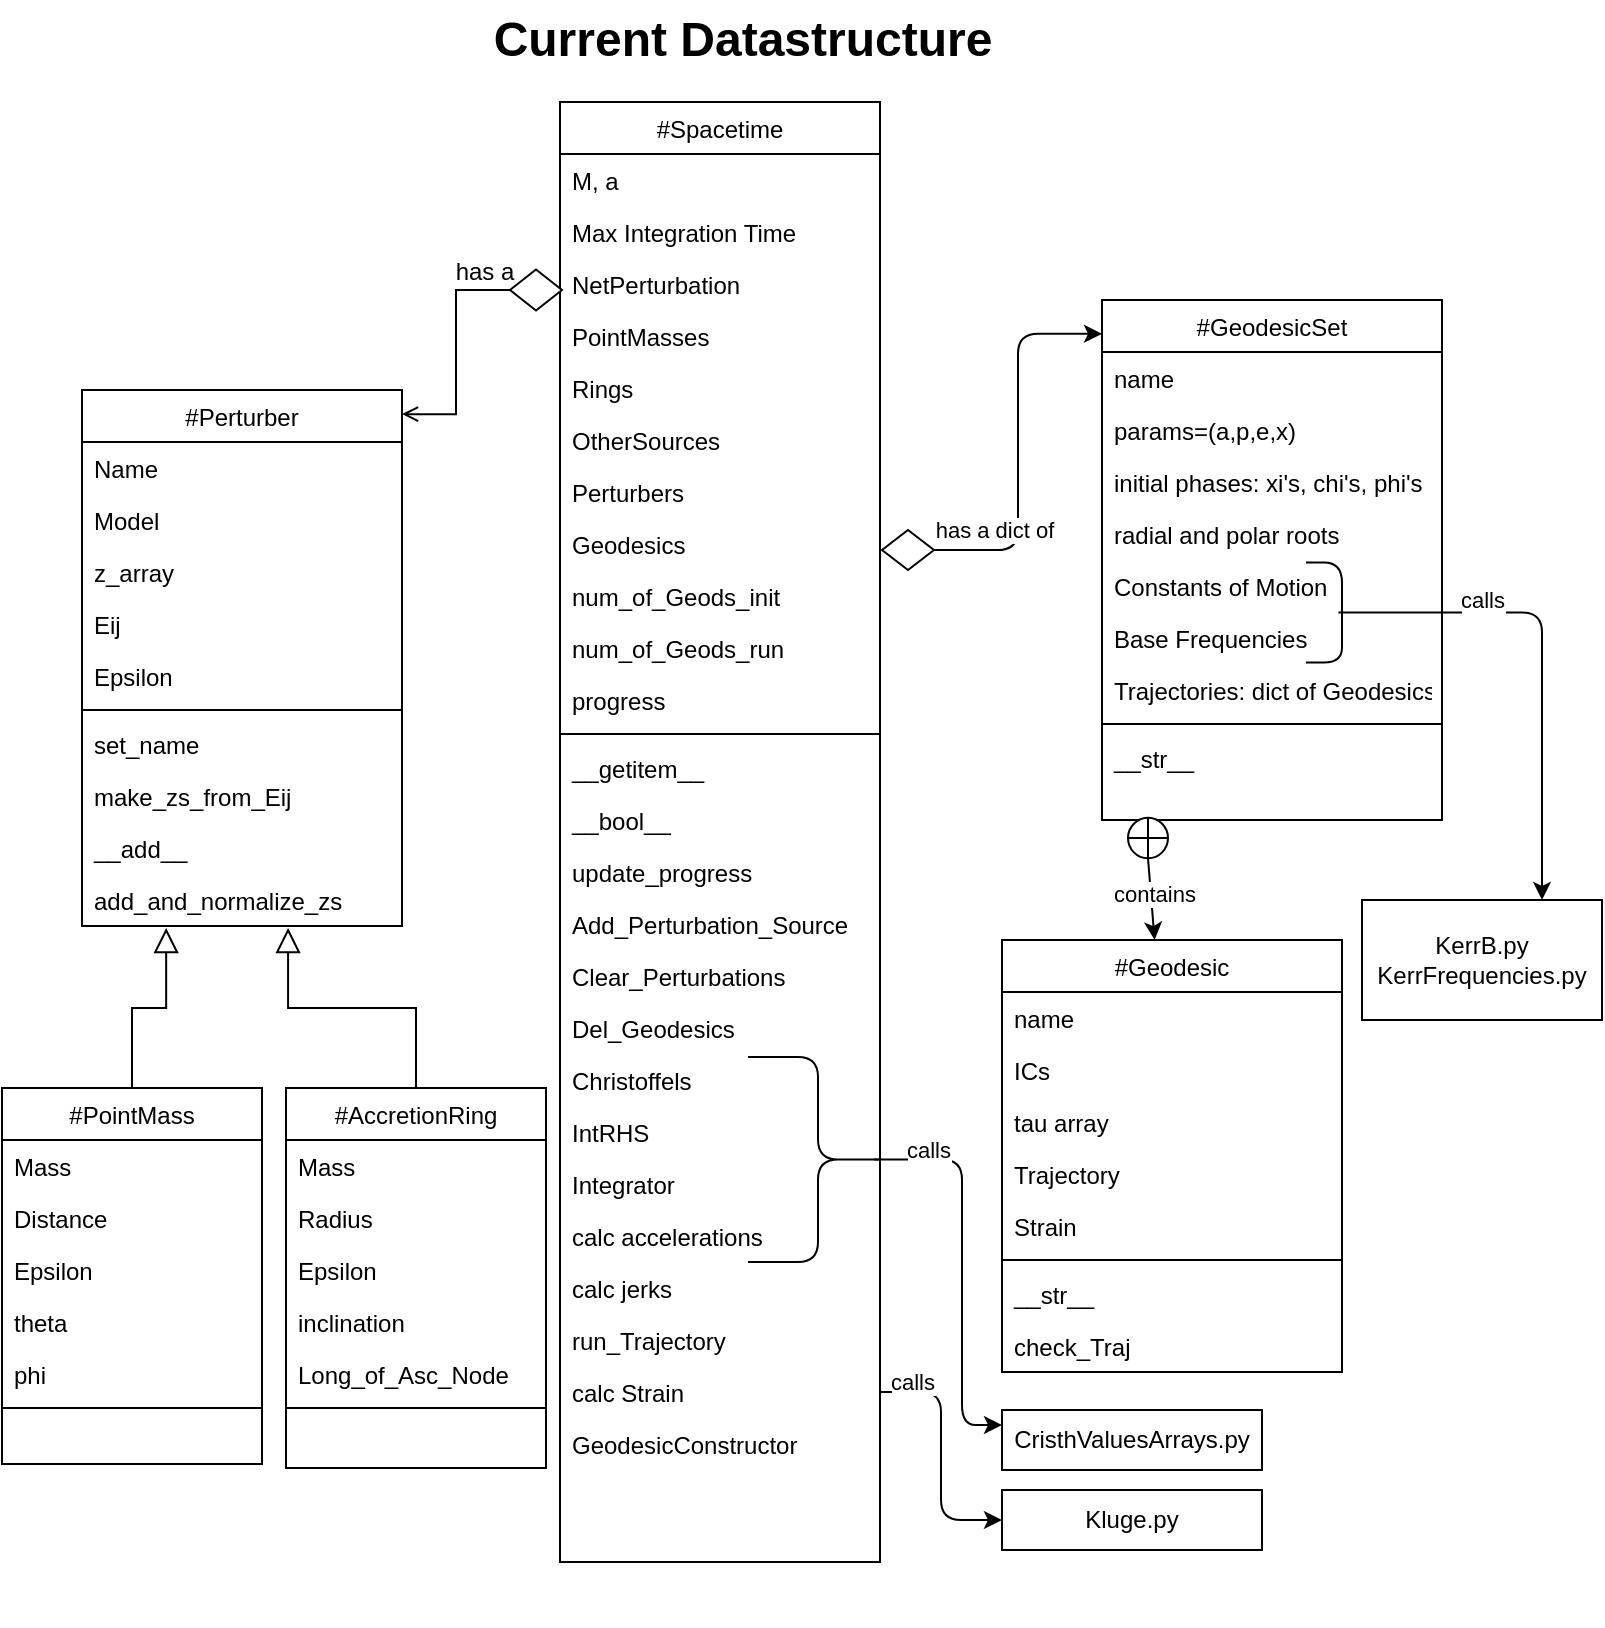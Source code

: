 <mxfile>
    <diagram id="C5RBs43oDa-KdzZeNtuy" name="Page-1">
        <mxGraphModel dx="643" dy="652" grid="1" gridSize="10" guides="1" tooltips="1" connect="1" arrows="1" fold="1" page="1" pageScale="1" pageWidth="827" pageHeight="1169" math="0" shadow="0">
            <root>
                <mxCell id="WIyWlLk6GJQsqaUBKTNV-0"/>
                <mxCell id="WIyWlLk6GJQsqaUBKTNV-1" parent="WIyWlLk6GJQsqaUBKTNV-0"/>
                <mxCell id="zkfFHV4jXpPFQw0GAbJ--0" value="#Perturber" style="swimlane;fontStyle=0;align=center;verticalAlign=top;childLayout=stackLayout;horizontal=1;startSize=26;horizontalStack=0;resizeParent=1;resizeLast=0;collapsible=1;marginBottom=0;rounded=0;shadow=0;strokeWidth=1;" parent="WIyWlLk6GJQsqaUBKTNV-1" vertex="1">
                    <mxGeometry x="60" y="215" width="160" height="268" as="geometry">
                        <mxRectangle x="230" y="140" width="160" height="26" as="alternateBounds"/>
                    </mxGeometry>
                </mxCell>
                <mxCell id="49" value="Name" style="text;align=left;verticalAlign=top;spacingLeft=4;spacingRight=4;overflow=hidden;rotatable=0;points=[[0,0.5],[1,0.5]];portConstraint=eastwest;" parent="zkfFHV4jXpPFQw0GAbJ--0" vertex="1">
                    <mxGeometry y="26" width="160" height="26" as="geometry"/>
                </mxCell>
                <mxCell id="zkfFHV4jXpPFQw0GAbJ--1" value="Model" style="text;align=left;verticalAlign=top;spacingLeft=4;spacingRight=4;overflow=hidden;rotatable=0;points=[[0,0.5],[1,0.5]];portConstraint=eastwest;" parent="zkfFHV4jXpPFQw0GAbJ--0" vertex="1">
                    <mxGeometry y="52" width="160" height="26" as="geometry"/>
                </mxCell>
                <mxCell id="123" value="z_array" style="text;align=left;verticalAlign=top;spacingLeft=4;spacingRight=4;overflow=hidden;rotatable=0;points=[[0,0.5],[1,0.5]];portConstraint=eastwest;rounded=0;shadow=0;html=0;" parent="zkfFHV4jXpPFQw0GAbJ--0" vertex="1">
                    <mxGeometry y="78" width="160" height="26" as="geometry"/>
                </mxCell>
                <mxCell id="zkfFHV4jXpPFQw0GAbJ--2" value="Eij" style="text;align=left;verticalAlign=top;spacingLeft=4;spacingRight=4;overflow=hidden;rotatable=0;points=[[0,0.5],[1,0.5]];portConstraint=eastwest;rounded=0;shadow=0;html=0;" parent="zkfFHV4jXpPFQw0GAbJ--0" vertex="1">
                    <mxGeometry y="104" width="160" height="26" as="geometry"/>
                </mxCell>
                <mxCell id="zkfFHV4jXpPFQw0GAbJ--3" value="Epsilon" style="text;align=left;verticalAlign=top;spacingLeft=4;spacingRight=4;overflow=hidden;rotatable=0;points=[[0,0.5],[1,0.5]];portConstraint=eastwest;rounded=0;shadow=0;html=0;" parent="zkfFHV4jXpPFQw0GAbJ--0" vertex="1">
                    <mxGeometry y="130" width="160" height="26" as="geometry"/>
                </mxCell>
                <mxCell id="zkfFHV4jXpPFQw0GAbJ--4" value="" style="line;html=1;strokeWidth=1;align=left;verticalAlign=middle;spacingTop=-1;spacingLeft=3;spacingRight=3;rotatable=0;labelPosition=right;points=[];portConstraint=eastwest;" parent="zkfFHV4jXpPFQw0GAbJ--0" vertex="1">
                    <mxGeometry y="156" width="160" height="8" as="geometry"/>
                </mxCell>
                <mxCell id="65" value="set_name" style="text;align=left;verticalAlign=top;spacingLeft=4;spacingRight=4;overflow=hidden;rotatable=0;points=[[0,0.5],[1,0.5]];portConstraint=eastwest;" parent="zkfFHV4jXpPFQw0GAbJ--0" vertex="1">
                    <mxGeometry y="164" width="160" height="26" as="geometry"/>
                </mxCell>
                <mxCell id="66" value="make_zs_from_Eij" style="text;align=left;verticalAlign=top;spacingLeft=4;spacingRight=4;overflow=hidden;rotatable=0;points=[[0,0.5],[1,0.5]];portConstraint=eastwest;" parent="zkfFHV4jXpPFQw0GAbJ--0" vertex="1">
                    <mxGeometry y="190" width="160" height="26" as="geometry"/>
                </mxCell>
                <mxCell id="67" value="__add__" style="text;align=left;verticalAlign=top;spacingLeft=4;spacingRight=4;overflow=hidden;rotatable=0;points=[[0,0.5],[1,0.5]];portConstraint=eastwest;" parent="zkfFHV4jXpPFQw0GAbJ--0" vertex="1">
                    <mxGeometry y="216" width="160" height="26" as="geometry"/>
                </mxCell>
                <mxCell id="zkfFHV4jXpPFQw0GAbJ--5" value="add_and_normalize_zs" style="text;align=left;verticalAlign=top;spacingLeft=4;spacingRight=4;overflow=hidden;rotatable=0;points=[[0,0.5],[1,0.5]];portConstraint=eastwest;" parent="zkfFHV4jXpPFQw0GAbJ--0" vertex="1">
                    <mxGeometry y="242" width="160" height="26" as="geometry"/>
                </mxCell>
                <mxCell id="zkfFHV4jXpPFQw0GAbJ--6" value="#PointMass" style="swimlane;fontStyle=0;align=center;verticalAlign=top;childLayout=stackLayout;horizontal=1;startSize=26;horizontalStack=0;resizeParent=1;resizeLast=0;collapsible=1;marginBottom=0;rounded=0;shadow=0;strokeWidth=1;" parent="WIyWlLk6GJQsqaUBKTNV-1" vertex="1">
                    <mxGeometry x="20" y="564" width="130" height="188" as="geometry">
                        <mxRectangle x="130" y="380" width="160" height="26" as="alternateBounds"/>
                    </mxGeometry>
                </mxCell>
                <mxCell id="zkfFHV4jXpPFQw0GAbJ--7" value="Mass" style="text;align=left;verticalAlign=top;spacingLeft=4;spacingRight=4;overflow=hidden;rotatable=0;points=[[0,0.5],[1,0.5]];portConstraint=eastwest;" parent="zkfFHV4jXpPFQw0GAbJ--6" vertex="1">
                    <mxGeometry y="26" width="130" height="26" as="geometry"/>
                </mxCell>
                <mxCell id="30" value="Distance" style="text;align=left;verticalAlign=top;spacingLeft=4;spacingRight=4;overflow=hidden;rotatable=0;points=[[0,0.5],[1,0.5]];portConstraint=eastwest;rounded=0;shadow=0;html=0;" parent="zkfFHV4jXpPFQw0GAbJ--6" vertex="1">
                    <mxGeometry y="52" width="130" height="26" as="geometry"/>
                </mxCell>
                <mxCell id="29" value="Epsilon" style="text;align=left;verticalAlign=top;spacingLeft=4;spacingRight=4;overflow=hidden;rotatable=0;points=[[0,0.5],[1,0.5]];portConstraint=eastwest;rounded=0;shadow=0;html=0;" parent="zkfFHV4jXpPFQw0GAbJ--6" vertex="1">
                    <mxGeometry y="78" width="130" height="26" as="geometry"/>
                </mxCell>
                <mxCell id="21" value="theta" style="text;align=left;verticalAlign=top;spacingLeft=4;spacingRight=4;overflow=hidden;rotatable=0;points=[[0,0.5],[1,0.5]];portConstraint=eastwest;rounded=0;shadow=0;html=0;" parent="zkfFHV4jXpPFQw0GAbJ--6" vertex="1">
                    <mxGeometry y="104" width="130" height="26" as="geometry"/>
                </mxCell>
                <mxCell id="20" value="phi" style="text;align=left;verticalAlign=top;spacingLeft=4;spacingRight=4;overflow=hidden;rotatable=0;points=[[0,0.5],[1,0.5]];portConstraint=eastwest;rounded=0;shadow=0;html=0;" parent="zkfFHV4jXpPFQw0GAbJ--6" vertex="1">
                    <mxGeometry y="130" width="130" height="26" as="geometry"/>
                </mxCell>
                <mxCell id="zkfFHV4jXpPFQw0GAbJ--9" value="" style="line;html=1;strokeWidth=1;align=left;verticalAlign=middle;spacingTop=-1;spacingLeft=3;spacingRight=3;rotatable=0;labelPosition=right;points=[];portConstraint=eastwest;" parent="zkfFHV4jXpPFQw0GAbJ--6" vertex="1">
                    <mxGeometry y="156" width="130" height="8" as="geometry"/>
                </mxCell>
                <mxCell id="zkfFHV4jXpPFQw0GAbJ--12" value="" style="endArrow=block;endSize=10;endFill=0;shadow=0;strokeWidth=1;rounded=0;curved=0;edgeStyle=elbowEdgeStyle;elbow=vertical;entryX=0.263;entryY=1.038;entryDx=0;entryDy=0;entryPerimeter=0;" parent="WIyWlLk6GJQsqaUBKTNV-1" source="zkfFHV4jXpPFQw0GAbJ--6" target="zkfFHV4jXpPFQw0GAbJ--5" edge="1">
                    <mxGeometry width="160" relative="1" as="geometry">
                        <mxPoint x="200" y="338" as="sourcePoint"/>
                        <mxPoint x="180" y="505" as="targetPoint"/>
                    </mxGeometry>
                </mxCell>
                <mxCell id="92" style="edgeStyle=orthogonalEdgeStyle;html=1;startArrow=none;exitX=1;exitY=0.5;exitDx=0;exitDy=0;entryX=0;entryY=0.065;entryDx=0;entryDy=0;entryPerimeter=0;" parent="WIyWlLk6GJQsqaUBKTNV-1" source="94" target="51" edge="1">
                    <mxGeometry relative="1" as="geometry"/>
                </mxCell>
                <mxCell id="zkfFHV4jXpPFQw0GAbJ--26" value="" style="endArrow=open;shadow=0;strokeWidth=1;rounded=0;endFill=1;startArrow=none;entryX=1;entryY=0.045;entryDx=0;entryDy=0;edgeStyle=orthogonalEdgeStyle;entryPerimeter=0;exitX=0;exitY=0.5;exitDx=0;exitDy=0;" parent="WIyWlLk6GJQsqaUBKTNV-1" source="44" target="zkfFHV4jXpPFQw0GAbJ--0" edge="1">
                    <mxGeometry x="0.5" y="41" relative="1" as="geometry">
                        <mxPoint x="333" y="256.25" as="sourcePoint"/>
                        <mxPoint x="230" y="332" as="targetPoint"/>
                        <mxPoint x="-40" y="32" as="offset"/>
                    </mxGeometry>
                </mxCell>
                <mxCell id="zkfFHV4jXpPFQw0GAbJ--29" value="has a" style="text;html=1;resizable=0;points=[];;align=center;verticalAlign=middle;labelBackgroundColor=none;rounded=0;shadow=0;strokeWidth=1;fontSize=12;" parent="zkfFHV4jXpPFQw0GAbJ--26" vertex="1" connectable="0">
                    <mxGeometry x="0.5" y="49" relative="1" as="geometry">
                        <mxPoint x="-35" y="-69" as="offset"/>
                    </mxGeometry>
                </mxCell>
                <mxCell id="117" value="" style="edgeStyle=none;html=1;elbow=vertical;startArrow=none;exitX=0.5;exitY=1;exitDx=0;exitDy=0;" parent="WIyWlLk6GJQsqaUBKTNV-1" source="122" target="107" edge="1">
                    <mxGeometry relative="1" as="geometry">
                        <mxPoint x="624.633" y="520.265" as="sourcePoint"/>
                    </mxGeometry>
                </mxCell>
                <mxCell id="120" value="contains" style="edgeLabel;html=1;align=center;verticalAlign=middle;resizable=0;points=[];" parent="117" vertex="1" connectable="0">
                    <mxGeometry x="-0.115" y="1" relative="1" as="geometry">
                        <mxPoint as="offset"/>
                    </mxGeometry>
                </mxCell>
                <mxCell id="68" value="#AccretionRing" style="swimlane;fontStyle=0;align=center;verticalAlign=top;childLayout=stackLayout;horizontal=1;startSize=26;horizontalStack=0;resizeParent=1;resizeLast=0;collapsible=1;marginBottom=0;rounded=0;shadow=0;strokeWidth=1;" parent="WIyWlLk6GJQsqaUBKTNV-1" vertex="1">
                    <mxGeometry x="162" y="564" width="130" height="190" as="geometry">
                        <mxRectangle x="130" y="380" width="160" height="26" as="alternateBounds"/>
                    </mxGeometry>
                </mxCell>
                <mxCell id="69" value="Mass" style="text;align=left;verticalAlign=top;spacingLeft=4;spacingRight=4;overflow=hidden;rotatable=0;points=[[0,0.5],[1,0.5]];portConstraint=eastwest;" parent="68" vertex="1">
                    <mxGeometry y="26" width="130" height="26" as="geometry"/>
                </mxCell>
                <mxCell id="70" value="Radius" style="text;align=left;verticalAlign=top;spacingLeft=4;spacingRight=4;overflow=hidden;rotatable=0;points=[[0,0.5],[1,0.5]];portConstraint=eastwest;rounded=0;shadow=0;html=0;" parent="68" vertex="1">
                    <mxGeometry y="52" width="130" height="26" as="geometry"/>
                </mxCell>
                <mxCell id="71" value="Epsilon" style="text;align=left;verticalAlign=top;spacingLeft=4;spacingRight=4;overflow=hidden;rotatable=0;points=[[0,0.5],[1,0.5]];portConstraint=eastwest;rounded=0;shadow=0;html=0;" parent="68" vertex="1">
                    <mxGeometry y="78" width="130" height="26" as="geometry"/>
                </mxCell>
                <mxCell id="72" value="inclination" style="text;align=left;verticalAlign=top;spacingLeft=4;spacingRight=4;overflow=hidden;rotatable=0;points=[[0,0.5],[1,0.5]];portConstraint=eastwest;rounded=0;shadow=0;html=0;" parent="68" vertex="1">
                    <mxGeometry y="104" width="130" height="26" as="geometry"/>
                </mxCell>
                <mxCell id="73" value="Long_of_Asc_Node" style="text;align=left;verticalAlign=top;spacingLeft=4;spacingRight=4;overflow=hidden;rotatable=0;points=[[0,0.5],[1,0.5]];portConstraint=eastwest;rounded=0;shadow=0;html=0;" parent="68" vertex="1">
                    <mxGeometry y="130" width="130" height="26" as="geometry"/>
                </mxCell>
                <mxCell id="75" value="" style="line;html=1;strokeWidth=1;align=left;verticalAlign=middle;spacingTop=-1;spacingLeft=3;spacingRight=3;rotatable=0;labelPosition=right;points=[];portConstraint=eastwest;" parent="68" vertex="1">
                    <mxGeometry y="156" width="130" height="8" as="geometry"/>
                </mxCell>
                <mxCell id="85" value="" style="endArrow=block;endSize=10;endFill=0;shadow=0;strokeWidth=1;rounded=0;curved=0;edgeStyle=elbowEdgeStyle;elbow=vertical;exitX=0.5;exitY=0;exitDx=0;exitDy=0;entryX=0.644;entryY=1.038;entryDx=0;entryDy=0;entryPerimeter=0;" parent="WIyWlLk6GJQsqaUBKTNV-1" source="68" target="zkfFHV4jXpPFQw0GAbJ--5" edge="1">
                    <mxGeometry width="160" relative="1" as="geometry">
                        <mxPoint x="95" y="575" as="sourcePoint"/>
                        <mxPoint x="190" y="507" as="targetPoint"/>
                    </mxGeometry>
                </mxCell>
                <mxCell id="105" value="calls" style="html=1;edgeStyle=elbowEdgeStyle;exitX=0.1;exitY=0.5;exitDx=0;exitDy=0;exitPerimeter=0;" parent="WIyWlLk6GJQsqaUBKTNV-1" source="104" target="106" edge="1">
                    <mxGeometry x="-0.415" y="6" relative="1" as="geometry">
                        <mxPoint x="790" y="693" as="targetPoint"/>
                        <mxPoint x="758" y="519.25" as="sourcePoint"/>
                        <Array as="points">
                            <mxPoint x="790" y="515"/>
                        </Array>
                        <mxPoint as="offset"/>
                    </mxGeometry>
                </mxCell>
                <mxCell id="106" value="KerrB.py&lt;br&gt;KerrFrequencies.py" style="whiteSpace=wrap;html=1;" parent="WIyWlLk6GJQsqaUBKTNV-1" vertex="1">
                    <mxGeometry x="700" y="470" width="120" height="60" as="geometry"/>
                </mxCell>
                <mxCell id="107" value="#Geodesic" style="swimlane;fontStyle=0;align=center;verticalAlign=top;childLayout=stackLayout;horizontal=1;startSize=26;horizontalStack=0;resizeParent=1;resizeLast=0;collapsible=1;marginBottom=0;rounded=0;shadow=0;strokeWidth=1;" parent="WIyWlLk6GJQsqaUBKTNV-1" vertex="1">
                    <mxGeometry x="520" y="490" width="170" height="216" as="geometry">
                        <mxRectangle x="550" y="140" width="160" height="26" as="alternateBounds"/>
                    </mxGeometry>
                </mxCell>
                <mxCell id="108" value="name" style="text;align=left;verticalAlign=top;spacingLeft=4;spacingRight=4;overflow=hidden;rotatable=0;points=[[0,0.5],[1,0.5]];portConstraint=eastwest;rounded=0;shadow=0;html=0;" parent="107" vertex="1">
                    <mxGeometry y="26" width="170" height="26" as="geometry"/>
                </mxCell>
                <mxCell id="109" value="ICs" style="text;align=left;verticalAlign=top;spacingLeft=4;spacingRight=4;overflow=hidden;rotatable=0;points=[[0,0.5],[1,0.5]];portConstraint=eastwest;rounded=0;shadow=0;html=0;" parent="107" vertex="1">
                    <mxGeometry y="52" width="170" height="26" as="geometry"/>
                </mxCell>
                <mxCell id="110" value="tau array" style="text;align=left;verticalAlign=top;spacingLeft=4;spacingRight=4;overflow=hidden;rotatable=0;points=[[0,0.5],[1,0.5]];portConstraint=eastwest;rounded=0;shadow=0;html=0;" parent="107" vertex="1">
                    <mxGeometry y="78" width="170" height="26" as="geometry"/>
                </mxCell>
                <mxCell id="111" value="Trajectory" style="text;align=left;verticalAlign=top;spacingLeft=4;spacingRight=4;overflow=hidden;rotatable=0;points=[[0,0.5],[1,0.5]];portConstraint=eastwest;rounded=0;shadow=0;html=0;" parent="107" vertex="1">
                    <mxGeometry y="104" width="170" height="26" as="geometry"/>
                </mxCell>
                <mxCell id="200" value="Strain" style="text;align=left;verticalAlign=top;spacingLeft=4;spacingRight=4;overflow=hidden;rotatable=0;points=[[0,0.5],[1,0.5]];portConstraint=eastwest;rounded=0;shadow=0;html=0;" vertex="1" parent="107">
                    <mxGeometry y="130" width="170" height="26" as="geometry"/>
                </mxCell>
                <mxCell id="115" value="" style="line;html=1;strokeWidth=1;align=left;verticalAlign=middle;spacingTop=-1;spacingLeft=3;spacingRight=3;rotatable=0;labelPosition=right;points=[];portConstraint=eastwest;" parent="107" vertex="1">
                    <mxGeometry y="156" width="170" height="8" as="geometry"/>
                </mxCell>
                <mxCell id="121" value="__str__" style="text;align=left;verticalAlign=top;spacingLeft=4;spacingRight=4;overflow=hidden;rotatable=0;points=[[0,0.5],[1,0.5]];portConstraint=eastwest;" parent="107" vertex="1">
                    <mxGeometry y="164" width="170" height="26" as="geometry"/>
                </mxCell>
                <mxCell id="116" value="check_Traj" style="text;align=left;verticalAlign=top;spacingLeft=4;spacingRight=4;overflow=hidden;rotatable=0;points=[[0,0.5],[1,0.5]];portConstraint=eastwest;" parent="107" vertex="1">
                    <mxGeometry y="190" width="170" height="26" as="geometry"/>
                </mxCell>
                <mxCell id="150" value="" style="group" parent="WIyWlLk6GJQsqaUBKTNV-1" vertex="1" connectable="0">
                    <mxGeometry x="570" y="170" width="190" height="279.13" as="geometry"/>
                </mxCell>
                <mxCell id="51" value="#GeodesicSet" style="swimlane;fontStyle=0;align=center;verticalAlign=top;childLayout=stackLayout;horizontal=1;startSize=26;horizontalStack=0;resizeParent=1;resizeLast=0;collapsible=1;marginBottom=0;rounded=0;shadow=0;strokeWidth=1;" parent="150" vertex="1">
                    <mxGeometry width="170" height="260" as="geometry">
                        <mxRectangle x="550" y="140" width="160" height="26" as="alternateBounds"/>
                    </mxGeometry>
                </mxCell>
                <mxCell id="97" value="name" style="text;align=left;verticalAlign=top;spacingLeft=4;spacingRight=4;overflow=hidden;rotatable=0;points=[[0,0.5],[1,0.5]];portConstraint=eastwest;rounded=0;shadow=0;html=0;" parent="51" vertex="1">
                    <mxGeometry y="26" width="170" height="26" as="geometry"/>
                </mxCell>
                <mxCell id="55" value="params=(a,p,e,x)" style="text;align=left;verticalAlign=top;spacingLeft=4;spacingRight=4;overflow=hidden;rotatable=0;points=[[0,0.5],[1,0.5]];portConstraint=eastwest;rounded=0;shadow=0;html=0;" parent="51" vertex="1">
                    <mxGeometry y="52" width="170" height="26" as="geometry"/>
                </mxCell>
                <mxCell id="98" value="initial phases: xi's, chi's, phi's" style="text;align=left;verticalAlign=top;spacingLeft=4;spacingRight=4;overflow=hidden;rotatable=0;points=[[0,0.5],[1,0.5]];portConstraint=eastwest;rounded=0;shadow=0;html=0;" parent="51" vertex="1">
                    <mxGeometry y="78" width="170" height="26" as="geometry"/>
                </mxCell>
                <mxCell id="99" value="radial and polar roots" style="text;align=left;verticalAlign=top;spacingLeft=4;spacingRight=4;overflow=hidden;rotatable=0;points=[[0,0.5],[1,0.5]];portConstraint=eastwest;rounded=0;shadow=0;html=0;" parent="51" vertex="1">
                    <mxGeometry y="104" width="170" height="26" as="geometry"/>
                </mxCell>
                <mxCell id="100" value="Constants of Motion" style="text;align=left;verticalAlign=top;spacingLeft=4;spacingRight=4;overflow=hidden;rotatable=0;points=[[0,0.5],[1,0.5]];portConstraint=eastwest;rounded=0;shadow=0;html=0;" parent="51" vertex="1">
                    <mxGeometry y="130" width="170" height="26" as="geometry"/>
                </mxCell>
                <mxCell id="102" value="Base Frequencies" style="text;align=left;verticalAlign=top;spacingLeft=4;spacingRight=4;overflow=hidden;rotatable=0;points=[[0,0.5],[1,0.5]];portConstraint=eastwest;rounded=0;shadow=0;html=0;" parent="51" vertex="1">
                    <mxGeometry y="156" width="170" height="26" as="geometry"/>
                </mxCell>
                <mxCell id="101" value="Trajectories: dict of Geodesics" style="text;align=left;verticalAlign=top;spacingLeft=4;spacingRight=4;overflow=hidden;rotatable=0;points=[[0,0.5],[1,0.5]];portConstraint=eastwest;rounded=0;shadow=0;html=0;" parent="51" vertex="1">
                    <mxGeometry y="182" width="170" height="26" as="geometry"/>
                </mxCell>
                <mxCell id="56" value="" style="line;html=1;strokeWidth=1;align=left;verticalAlign=middle;spacingTop=-1;spacingLeft=3;spacingRight=3;rotatable=0;labelPosition=right;points=[];portConstraint=eastwest;" parent="51" vertex="1">
                    <mxGeometry y="208" width="170" height="8" as="geometry"/>
                </mxCell>
                <mxCell id="57" value="__str__" style="text;align=left;verticalAlign=top;spacingLeft=4;spacingRight=4;overflow=hidden;rotatable=0;points=[[0,0.5],[1,0.5]];portConstraint=eastwest;" parent="51" vertex="1">
                    <mxGeometry y="216" width="170" height="26" as="geometry"/>
                </mxCell>
                <mxCell id="104" value="" style="shape=curlyBracket;whiteSpace=wrap;html=1;rounded=1;flipH=1;labelPosition=right;verticalLabelPosition=middle;align=left;verticalAlign=middle;size=0;" parent="150" vertex="1">
                    <mxGeometry x="102" y="131.25" width="18" height="50" as="geometry"/>
                </mxCell>
                <mxCell id="122" value="" style="shape=orEllipse;perimeter=ellipsePerimeter;whiteSpace=wrap;html=1;backgroundOutline=1;" parent="150" vertex="1">
                    <mxGeometry x="13" y="258.88" width="20" height="20.25" as="geometry"/>
                </mxCell>
                <mxCell id="151" value="" style="group" parent="WIyWlLk6GJQsqaUBKTNV-1" vertex="1" connectable="0">
                    <mxGeometry x="275" y="71" width="254" height="762" as="geometry"/>
                </mxCell>
                <mxCell id="zkfFHV4jXpPFQw0GAbJ--17" value="#Spacetime" style="swimlane;fontStyle=0;align=center;verticalAlign=top;childLayout=stackLayout;horizontal=1;startSize=26;horizontalStack=0;resizeParent=1;resizeLast=0;collapsible=1;marginBottom=0;rounded=0;shadow=0;strokeWidth=1;" parent="151" vertex="1">
                    <mxGeometry x="24" width="160" height="730" as="geometry">
                        <mxRectangle x="550" y="140" width="160" height="26" as="alternateBounds"/>
                    </mxGeometry>
                </mxCell>
                <mxCell id="zkfFHV4jXpPFQw0GAbJ--18" value="M, a" style="text;align=left;verticalAlign=top;spacingLeft=4;spacingRight=4;overflow=hidden;rotatable=0;points=[[0,0.5],[1,0.5]];portConstraint=eastwest;" parent="zkfFHV4jXpPFQw0GAbJ--17" vertex="1">
                    <mxGeometry y="26" width="160" height="26" as="geometry"/>
                </mxCell>
                <mxCell id="128" value="Max Integration Time" style="text;align=left;verticalAlign=top;spacingLeft=4;spacingRight=4;overflow=hidden;rotatable=0;points=[[0,0.5],[1,0.5]];portConstraint=eastwest;rounded=0;shadow=0;html=0;" parent="zkfFHV4jXpPFQw0GAbJ--17" vertex="1">
                    <mxGeometry y="52" width="160" height="26" as="geometry"/>
                </mxCell>
                <mxCell id="zkfFHV4jXpPFQw0GAbJ--20" value="NetPerturbation" style="text;align=left;verticalAlign=top;spacingLeft=4;spacingRight=4;overflow=hidden;rotatable=0;points=[[0,0.5],[1,0.5]];portConstraint=eastwest;rounded=0;shadow=0;html=0;" parent="zkfFHV4jXpPFQw0GAbJ--17" vertex="1">
                    <mxGeometry y="78" width="160" height="26" as="geometry"/>
                </mxCell>
                <mxCell id="131" value="PointMasses" style="text;align=left;verticalAlign=top;spacingLeft=4;spacingRight=4;overflow=hidden;rotatable=0;points=[[0,0.5],[1,0.5]];portConstraint=eastwest;rounded=0;shadow=0;html=0;" parent="zkfFHV4jXpPFQw0GAbJ--17" vertex="1">
                    <mxGeometry y="104" width="160" height="26" as="geometry"/>
                </mxCell>
                <mxCell id="132" value="Rings" style="text;align=left;verticalAlign=top;spacingLeft=4;spacingRight=4;overflow=hidden;rotatable=0;points=[[0,0.5],[1,0.5]];portConstraint=eastwest;rounded=0;shadow=0;html=0;" parent="zkfFHV4jXpPFQw0GAbJ--17" vertex="1">
                    <mxGeometry y="130" width="160" height="26" as="geometry"/>
                </mxCell>
                <mxCell id="133" value="OtherSources" style="text;align=left;verticalAlign=top;spacingLeft=4;spacingRight=4;overflow=hidden;rotatable=0;points=[[0,0.5],[1,0.5]];portConstraint=eastwest;rounded=0;shadow=0;html=0;" parent="zkfFHV4jXpPFQw0GAbJ--17" vertex="1">
                    <mxGeometry y="156" width="160" height="26" as="geometry"/>
                </mxCell>
                <mxCell id="130" value="Perturbers" style="text;align=left;verticalAlign=top;spacingLeft=4;spacingRight=4;overflow=hidden;rotatable=0;points=[[0,0.5],[1,0.5]];portConstraint=eastwest;rounded=0;shadow=0;html=0;" parent="zkfFHV4jXpPFQw0GAbJ--17" vertex="1">
                    <mxGeometry y="182" width="160" height="26" as="geometry"/>
                </mxCell>
                <mxCell id="zkfFHV4jXpPFQw0GAbJ--21" value="Geodesics" style="text;align=left;verticalAlign=top;spacingLeft=4;spacingRight=4;overflow=hidden;rotatable=0;points=[[0,0.5],[1,0.5]];portConstraint=eastwest;rounded=0;shadow=0;html=0;" parent="zkfFHV4jXpPFQw0GAbJ--17" vertex="1">
                    <mxGeometry y="208" width="160" height="26" as="geometry"/>
                </mxCell>
                <mxCell id="134" value="num_of_Geods_init" style="text;align=left;verticalAlign=top;spacingLeft=4;spacingRight=4;overflow=hidden;rotatable=0;points=[[0,0.5],[1,0.5]];portConstraint=eastwest;rounded=0;shadow=0;html=0;" parent="zkfFHV4jXpPFQw0GAbJ--17" vertex="1">
                    <mxGeometry y="234" width="160" height="26" as="geometry"/>
                </mxCell>
                <mxCell id="135" value="num_of_Geods_run" style="text;align=left;verticalAlign=top;spacingLeft=4;spacingRight=4;overflow=hidden;rotatable=0;points=[[0,0.5],[1,0.5]];portConstraint=eastwest;rounded=0;shadow=0;html=0;" parent="zkfFHV4jXpPFQw0GAbJ--17" vertex="1">
                    <mxGeometry y="260" width="160" height="26" as="geometry"/>
                </mxCell>
                <mxCell id="136" value="progress" style="text;align=left;verticalAlign=top;spacingLeft=4;spacingRight=4;overflow=hidden;rotatable=0;points=[[0,0.5],[1,0.5]];portConstraint=eastwest;rounded=0;shadow=0;html=0;" parent="zkfFHV4jXpPFQw0GAbJ--17" vertex="1">
                    <mxGeometry y="286" width="160" height="26" as="geometry"/>
                </mxCell>
                <mxCell id="zkfFHV4jXpPFQw0GAbJ--23" value="" style="line;html=1;strokeWidth=1;align=left;verticalAlign=middle;spacingTop=-1;spacingLeft=3;spacingRight=3;rotatable=0;labelPosition=right;points=[];portConstraint=eastwest;" parent="zkfFHV4jXpPFQw0GAbJ--17" vertex="1">
                    <mxGeometry y="312" width="160" height="8" as="geometry"/>
                </mxCell>
                <mxCell id="zkfFHV4jXpPFQw0GAbJ--24" value="__getitem__" style="text;align=left;verticalAlign=top;spacingLeft=4;spacingRight=4;overflow=hidden;rotatable=0;points=[[0,0.5],[1,0.5]];portConstraint=eastwest;" parent="zkfFHV4jXpPFQw0GAbJ--17" vertex="1">
                    <mxGeometry y="320" width="160" height="26" as="geometry"/>
                </mxCell>
                <mxCell id="zkfFHV4jXpPFQw0GAbJ--25" value="__bool__" style="text;align=left;verticalAlign=top;spacingLeft=4;spacingRight=4;overflow=hidden;rotatable=0;points=[[0,0.5],[1,0.5]];portConstraint=eastwest;" parent="zkfFHV4jXpPFQw0GAbJ--17" vertex="1">
                    <mxGeometry y="346" width="160" height="26" as="geometry"/>
                </mxCell>
                <mxCell id="137" value="update_progress" style="text;align=left;verticalAlign=top;spacingLeft=4;spacingRight=4;overflow=hidden;rotatable=0;points=[[0,0.5],[1,0.5]];portConstraint=eastwest;" parent="zkfFHV4jXpPFQw0GAbJ--17" vertex="1">
                    <mxGeometry y="372" width="160" height="26" as="geometry"/>
                </mxCell>
                <mxCell id="138" value="Add_Perturbation_Source" style="text;align=left;verticalAlign=top;spacingLeft=4;spacingRight=4;overflow=hidden;rotatable=0;points=[[0,0.5],[1,0.5]];portConstraint=eastwest;" parent="zkfFHV4jXpPFQw0GAbJ--17" vertex="1">
                    <mxGeometry y="398" width="160" height="26" as="geometry"/>
                </mxCell>
                <mxCell id="139" value="Clear_Perturbations" style="text;align=left;verticalAlign=top;spacingLeft=4;spacingRight=4;overflow=hidden;rotatable=0;points=[[0,0.5],[1,0.5]];portConstraint=eastwest;" parent="zkfFHV4jXpPFQw0GAbJ--17" vertex="1">
                    <mxGeometry y="424" width="160" height="26" as="geometry"/>
                </mxCell>
                <mxCell id="140" value="Del_Geodesics" style="text;align=left;verticalAlign=top;spacingLeft=4;spacingRight=4;overflow=hidden;rotatable=0;points=[[0,0.5],[1,0.5]];portConstraint=eastwest;" parent="zkfFHV4jXpPFQw0GAbJ--17" vertex="1">
                    <mxGeometry y="450" width="160" height="26" as="geometry"/>
                </mxCell>
                <mxCell id="141" value="Christoffels" style="text;align=left;verticalAlign=top;spacingLeft=4;spacingRight=4;overflow=hidden;rotatable=0;points=[[0,0.5],[1,0.5]];portConstraint=eastwest;" parent="zkfFHV4jXpPFQw0GAbJ--17" vertex="1">
                    <mxGeometry y="476" width="160" height="26" as="geometry"/>
                </mxCell>
                <mxCell id="142" value="IntRHS" style="text;align=left;verticalAlign=top;spacingLeft=4;spacingRight=4;overflow=hidden;rotatable=0;points=[[0,0.5],[1,0.5]];portConstraint=eastwest;" parent="zkfFHV4jXpPFQw0GAbJ--17" vertex="1">
                    <mxGeometry y="502" width="160" height="26" as="geometry"/>
                </mxCell>
                <mxCell id="143" value="Integrator" style="text;align=left;verticalAlign=top;spacingLeft=4;spacingRight=4;overflow=hidden;rotatable=0;points=[[0,0.5],[1,0.5]];portConstraint=eastwest;" parent="zkfFHV4jXpPFQw0GAbJ--17" vertex="1">
                    <mxGeometry y="528" width="160" height="26" as="geometry"/>
                </mxCell>
                <mxCell id="144" value="calc accelerations" style="text;align=left;verticalAlign=top;spacingLeft=4;spacingRight=4;overflow=hidden;rotatable=0;points=[[0,0.5],[1,0.5]];portConstraint=eastwest;" parent="zkfFHV4jXpPFQw0GAbJ--17" vertex="1">
                    <mxGeometry y="554" width="160" height="26" as="geometry"/>
                </mxCell>
                <mxCell id="145" value="calc jerks" style="text;align=left;verticalAlign=top;spacingLeft=4;spacingRight=4;overflow=hidden;rotatable=0;points=[[0,0.5],[1,0.5]];portConstraint=eastwest;" parent="zkfFHV4jXpPFQw0GAbJ--17" vertex="1">
                    <mxGeometry y="580" width="160" height="26" as="geometry"/>
                </mxCell>
                <mxCell id="146" value="run_Trajectory" style="text;align=left;verticalAlign=top;spacingLeft=4;spacingRight=4;overflow=hidden;rotatable=0;points=[[0,0.5],[1,0.5]];portConstraint=eastwest;" parent="zkfFHV4jXpPFQw0GAbJ--17" vertex="1">
                    <mxGeometry y="606" width="160" height="26" as="geometry"/>
                </mxCell>
                <mxCell id="147" value="calc Strain" style="text;align=left;verticalAlign=top;spacingLeft=4;spacingRight=4;overflow=hidden;rotatable=0;points=[[0,0.5],[1,0.5]];portConstraint=eastwest;" parent="zkfFHV4jXpPFQw0GAbJ--17" vertex="1">
                    <mxGeometry y="632" width="160" height="26" as="geometry"/>
                </mxCell>
                <mxCell id="148" value="GeodesicConstructor" style="text;align=left;verticalAlign=top;spacingLeft=4;spacingRight=4;overflow=hidden;rotatable=0;points=[[0,0.5],[1,0.5]];portConstraint=eastwest;" parent="zkfFHV4jXpPFQw0GAbJ--17" vertex="1">
                    <mxGeometry y="658" width="160" height="26" as="geometry"/>
                </mxCell>
                <mxCell id="44" value="" style="rhombus;whiteSpace=wrap;html=1;" parent="151" vertex="1">
                    <mxGeometry x="-1" y="83.75" width="26" height="20.5" as="geometry"/>
                </mxCell>
                <mxCell id="94" value="" style="rhombus;whiteSpace=wrap;html=1;" parent="151" vertex="1">
                    <mxGeometry x="185" y="214" width="26" height="20" as="geometry"/>
                </mxCell>
                <mxCell id="95" value="" style="edgeStyle=elbowEdgeStyle;elbow=vertical;html=1;endArrow=none;" parent="151" source="zkfFHV4jXpPFQw0GAbJ--17" target="94" edge="1">
                    <mxGeometry relative="1" as="geometry">
                        <mxPoint x="494" y="248" as="sourcePoint"/>
                        <mxPoint x="620" y="248" as="targetPoint"/>
                    </mxGeometry>
                </mxCell>
                <mxCell id="96" value="has a dict of" style="edgeLabel;html=1;align=center;verticalAlign=middle;resizable=0;points=[];" parent="95" vertex="1" connectable="0">
                    <mxGeometry x="-0.175" relative="1" as="geometry">
                        <mxPoint x="56" y="-10" as="offset"/>
                    </mxGeometry>
                </mxCell>
                <mxCell id="193" value="" style="shape=curlyBracket;whiteSpace=wrap;html=1;rounded=1;flipH=1;labelPosition=right;verticalLabelPosition=middle;align=left;verticalAlign=middle;" parent="151" vertex="1">
                    <mxGeometry x="118" y="477.5" width="70" height="102.5" as="geometry"/>
                </mxCell>
                <mxCell id="185" value="Current Datastructure" style="text;strokeColor=none;fillColor=none;html=1;fontSize=24;fontStyle=1;verticalAlign=middle;align=center;" parent="WIyWlLk6GJQsqaUBKTNV-1" vertex="1">
                    <mxGeometry x="340" y="20" width="100" height="40" as="geometry"/>
                </mxCell>
                <mxCell id="189" value="" style="edgeStyle=orthogonalEdgeStyle;html=1;entryX=0;entryY=0.25;entryDx=0;entryDy=0;startArrow=none;exitX=0.1;exitY=0.5;exitDx=0;exitDy=0;exitPerimeter=0;" parent="WIyWlLk6GJQsqaUBKTNV-1" source="193" target="190" edge="1">
                    <mxGeometry relative="1" as="geometry">
                        <mxPoint x="500" y="760" as="targetPoint"/>
                        <Array as="points">
                            <mxPoint x="500" y="600"/>
                            <mxPoint x="500" y="733"/>
                        </Array>
                    </mxGeometry>
                </mxCell>
                <mxCell id="196" value="calls" style="edgeLabel;html=1;align=center;verticalAlign=middle;resizable=0;points=[];" parent="189" vertex="1" connectable="0">
                    <mxGeometry x="-0.592" y="-3" relative="1" as="geometry">
                        <mxPoint x="-13" y="-8" as="offset"/>
                    </mxGeometry>
                </mxCell>
                <mxCell id="190" value="CristhValuesArrays.py" style="whiteSpace=wrap;html=1;" parent="WIyWlLk6GJQsqaUBKTNV-1" vertex="1">
                    <mxGeometry x="520" y="725" width="130" height="30" as="geometry"/>
                </mxCell>
                <mxCell id="197" value="" style="edgeStyle=orthogonalEdgeStyle;html=1;entryX=0;entryY=0.5;entryDx=0;entryDy=0;startArrow=none;" parent="WIyWlLk6GJQsqaUBKTNV-1" source="147" target="199" edge="1">
                    <mxGeometry relative="1" as="geometry">
                        <mxPoint x="440" y="720.0" as="sourcePoint"/>
                        <mxPoint x="493" y="881.25" as="targetPoint"/>
                    </mxGeometry>
                </mxCell>
                <mxCell id="198" value="calls" style="edgeLabel;html=1;align=center;verticalAlign=middle;resizable=0;points=[];" parent="197" vertex="1" connectable="0">
                    <mxGeometry x="-0.592" y="-3" relative="1" as="geometry">
                        <mxPoint x="-10" y="-8" as="offset"/>
                    </mxGeometry>
                </mxCell>
                <mxCell id="199" value="Kluge.py" style="whiteSpace=wrap;html=1;" parent="WIyWlLk6GJQsqaUBKTNV-1" vertex="1">
                    <mxGeometry x="520" y="765" width="130" height="30" as="geometry"/>
                </mxCell>
            </root>
        </mxGraphModel>
    </diagram>
</mxfile>